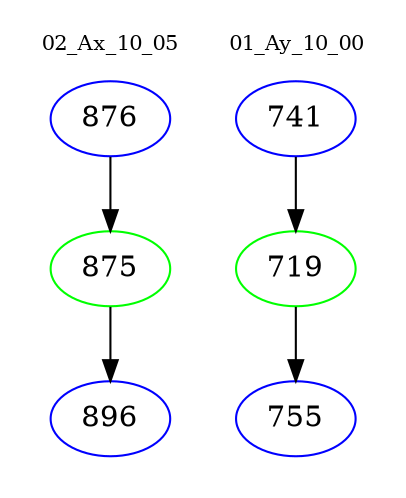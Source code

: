digraph{
subgraph cluster_0 {
color = white
label = "02_Ax_10_05";
fontsize=10;
T0_876 [label="876", color="blue"]
T0_876 -> T0_875 [color="black"]
T0_875 [label="875", color="green"]
T0_875 -> T0_896 [color="black"]
T0_896 [label="896", color="blue"]
}
subgraph cluster_1 {
color = white
label = "01_Ay_10_00";
fontsize=10;
T1_741 [label="741", color="blue"]
T1_741 -> T1_719 [color="black"]
T1_719 [label="719", color="green"]
T1_719 -> T1_755 [color="black"]
T1_755 [label="755", color="blue"]
}
}
